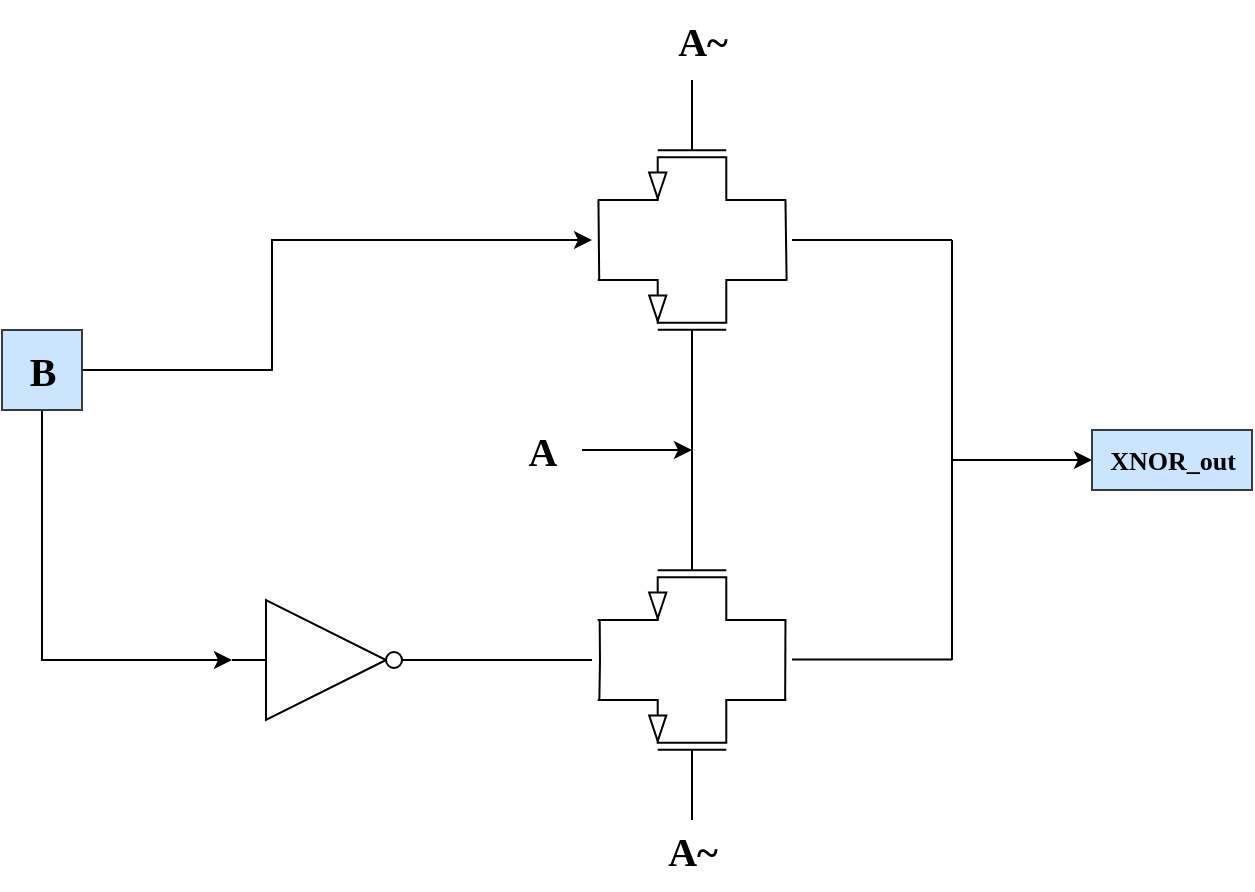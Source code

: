 <mxfile version="24.4.0" type="github">
  <diagram name="第 1 页" id="Uyb7mkhRMvKoV3EUCWld">
    <mxGraphModel dx="989" dy="487" grid="1" gridSize="10" guides="1" tooltips="1" connect="1" arrows="1" fold="1" page="1" pageScale="1" pageWidth="827" pageHeight="1169" math="0" shadow="0">
      <root>
        <mxCell id="0" />
        <mxCell id="1" parent="0" />
        <mxCell id="yEc16eZDOD0CSL22KtZ5-3" value="" style="verticalLabelPosition=bottom;shadow=0;dashed=0;align=center;html=1;verticalAlign=top;shape=mxgraph.electrical.logic_gates.inverter_2" vertex="1" parent="1">
          <mxGeometry x="300" y="440" width="100" height="60" as="geometry" />
        </mxCell>
        <mxCell id="yEc16eZDOD0CSL22KtZ5-14" style="edgeStyle=orthogonalEdgeStyle;rounded=0;orthogonalLoop=1;jettySize=auto;html=1;" edge="1" parent="1" source="yEc16eZDOD0CSL22KtZ5-4">
          <mxGeometry relative="1" as="geometry">
            <mxPoint x="480" y="260" as="targetPoint" />
            <Array as="points">
              <mxPoint x="320" y="325" />
              <mxPoint x="320" y="260" />
            </Array>
          </mxGeometry>
        </mxCell>
        <mxCell id="yEc16eZDOD0CSL22KtZ5-15" style="edgeStyle=orthogonalEdgeStyle;rounded=0;orthogonalLoop=1;jettySize=auto;html=1;entryX=0;entryY=0.5;entryDx=0;entryDy=0;entryPerimeter=0;" edge="1" parent="1" source="yEc16eZDOD0CSL22KtZ5-4" target="yEc16eZDOD0CSL22KtZ5-3">
          <mxGeometry relative="1" as="geometry">
            <mxPoint x="205" y="480" as="targetPoint" />
            <Array as="points">
              <mxPoint x="205" y="470" />
            </Array>
          </mxGeometry>
        </mxCell>
        <mxCell id="yEc16eZDOD0CSL22KtZ5-4" value="B" style="text;html=1;align=center;verticalAlign=middle;resizable=0;points=[];autosize=1;fillColor=#cce5ff;strokeColor=#36393d;fillStyle=auto;gradientColor=none;fontFamily=Times New Roman;fontSize=20;fontStyle=1" vertex="1" parent="1">
          <mxGeometry x="185" y="305" width="40" height="40" as="geometry" />
        </mxCell>
        <mxCell id="yEc16eZDOD0CSL22KtZ5-5" value="" style="verticalLabelPosition=bottom;shadow=0;dashed=0;align=center;html=1;verticalAlign=top;shape=mxgraph.electrical.transistors.pmos;pointerEvents=1;direction=north;" vertex="1" parent="1">
          <mxGeometry x="480" y="490" width="100" height="60" as="geometry" />
        </mxCell>
        <mxCell id="yEc16eZDOD0CSL22KtZ5-6" value="" style="verticalLabelPosition=bottom;shadow=0;dashed=0;align=center;html=1;verticalAlign=top;shape=mxgraph.electrical.transistors.nmos;pointerEvents=1;direction=south;" vertex="1" parent="1">
          <mxGeometry x="480" y="390" width="100" height="60" as="geometry" />
        </mxCell>
        <mxCell id="yEc16eZDOD0CSL22KtZ5-9" style="edgeStyle=orthogonalEdgeStyle;rounded=0;orthogonalLoop=1;jettySize=auto;html=1;exitX=0;exitY=0.5;exitDx=0;exitDy=0;exitPerimeter=0;curved=0;strokeColor=default;endArrow=none;endFill=0;" edge="1" parent="1" source="yEc16eZDOD0CSL22KtZ5-7" target="yEc16eZDOD0CSL22KtZ5-6">
          <mxGeometry relative="1" as="geometry" />
        </mxCell>
        <mxCell id="yEc16eZDOD0CSL22KtZ5-7" value="" style="verticalLabelPosition=bottom;shadow=0;dashed=0;align=center;html=1;verticalAlign=top;shape=mxgraph.electrical.transistors.pmos;pointerEvents=1;direction=north;" vertex="1" parent="1">
          <mxGeometry x="480" y="280" width="100" height="60" as="geometry" />
        </mxCell>
        <mxCell id="yEc16eZDOD0CSL22KtZ5-8" value="" style="verticalLabelPosition=bottom;shadow=0;dashed=0;align=center;html=1;verticalAlign=top;shape=mxgraph.electrical.transistors.nmos;pointerEvents=1;direction=south;" vertex="1" parent="1">
          <mxGeometry x="480" y="180" width="100" height="60" as="geometry" />
        </mxCell>
        <mxCell id="yEc16eZDOD0CSL22KtZ5-13" style="edgeStyle=orthogonalEdgeStyle;rounded=0;orthogonalLoop=1;jettySize=auto;html=1;" edge="1" parent="1" source="yEc16eZDOD0CSL22KtZ5-11">
          <mxGeometry relative="1" as="geometry">
            <mxPoint x="530" y="365" as="targetPoint" />
          </mxGeometry>
        </mxCell>
        <mxCell id="yEc16eZDOD0CSL22KtZ5-11" value="A" style="text;html=1;align=center;verticalAlign=middle;resizable=0;points=[];autosize=1;strokeColor=none;fillColor=none;fontFamily=Times New Roman;fontStyle=1;fontSize=20;" vertex="1" parent="1">
          <mxGeometry x="435" y="345" width="40" height="40" as="geometry" />
        </mxCell>
        <mxCell id="yEc16eZDOD0CSL22KtZ5-17" value="" style="endArrow=none;html=1;rounded=0;entryX=1.002;entryY=1.725;entryDx=0;entryDy=0;entryPerimeter=0;exitX=0.998;exitY=-0.715;exitDx=0;exitDy=0;exitPerimeter=0;" edge="1" parent="1" source="yEc16eZDOD0CSL22KtZ5-7" target="yEc16eZDOD0CSL22KtZ5-8">
          <mxGeometry width="50" height="50" relative="1" as="geometry">
            <mxPoint x="490" y="280" as="sourcePoint" />
            <mxPoint x="540" y="230" as="targetPoint" />
          </mxGeometry>
        </mxCell>
        <mxCell id="yEc16eZDOD0CSL22KtZ5-18" value="A~" style="text;html=1;align=center;verticalAlign=middle;resizable=0;points=[];autosize=1;strokeColor=none;fillColor=none;fontFamily=Times New Roman;fontSize=20;fontStyle=1" vertex="1" parent="1">
          <mxGeometry x="505" y="545" width="50" height="40" as="geometry" />
        </mxCell>
        <mxCell id="yEc16eZDOD0CSL22KtZ5-19" value="A~" style="text;html=1;align=center;verticalAlign=middle;resizable=0;points=[];autosize=1;strokeColor=none;fillColor=none;fontFamily=Times New Roman;fontSize=20;fontStyle=1" vertex="1" parent="1">
          <mxGeometry x="510" y="140" width="50" height="40" as="geometry" />
        </mxCell>
        <mxCell id="yEc16eZDOD0CSL22KtZ5-20" value="" style="endArrow=none;html=1;rounded=0;" edge="1" parent="1">
          <mxGeometry width="50" height="50" relative="1" as="geometry">
            <mxPoint x="400" y="470" as="sourcePoint" />
            <mxPoint x="480" y="470" as="targetPoint" />
          </mxGeometry>
        </mxCell>
        <mxCell id="yEc16eZDOD0CSL22KtZ5-21" value="" style="endArrow=none;html=1;rounded=0;exitX=0.996;exitY=-0.713;exitDx=0;exitDy=0;exitPerimeter=0;entryX=0.994;entryY=1.709;entryDx=0;entryDy=0;entryPerimeter=0;" edge="1" parent="1" source="yEc16eZDOD0CSL22KtZ5-5" target="yEc16eZDOD0CSL22KtZ5-6">
          <mxGeometry width="50" height="50" relative="1" as="geometry">
            <mxPoint x="435" y="500" as="sourcePoint" />
            <mxPoint x="485" y="450" as="targetPoint" />
            <Array as="points">
              <mxPoint x="484" y="470" />
            </Array>
          </mxGeometry>
        </mxCell>
        <mxCell id="yEc16eZDOD0CSL22KtZ5-22" value="" style="endArrow=none;html=1;rounded=0;entryX=1.005;entryY=-0.724;entryDx=0;entryDy=0;entryPerimeter=0;exitX=0.994;exitY=1.739;exitDx=0;exitDy=0;exitPerimeter=0;" edge="1" parent="1" source="yEc16eZDOD0CSL22KtZ5-7" target="yEc16eZDOD0CSL22KtZ5-8">
          <mxGeometry width="50" height="50" relative="1" as="geometry">
            <mxPoint x="590" y="290" as="sourcePoint" />
            <mxPoint x="640" y="240" as="targetPoint" />
          </mxGeometry>
        </mxCell>
        <mxCell id="yEc16eZDOD0CSL22KtZ5-24" value="" style="endArrow=none;html=1;rounded=0;entryX=0.999;entryY=-0.724;entryDx=0;entryDy=0;entryPerimeter=0;exitX=1.003;exitY=1.72;exitDx=0;exitDy=0;exitPerimeter=0;" edge="1" parent="1" source="yEc16eZDOD0CSL22KtZ5-5" target="yEc16eZDOD0CSL22KtZ5-6">
          <mxGeometry width="50" height="50" relative="1" as="geometry">
            <mxPoint x="550" y="490" as="sourcePoint" />
            <mxPoint x="600" y="440" as="targetPoint" />
          </mxGeometry>
        </mxCell>
        <mxCell id="yEc16eZDOD0CSL22KtZ5-26" value="" style="endArrow=none;html=1;rounded=0;" edge="1" parent="1">
          <mxGeometry width="50" height="50" relative="1" as="geometry">
            <mxPoint x="580" y="260" as="sourcePoint" />
            <mxPoint x="660" y="260" as="targetPoint" />
          </mxGeometry>
        </mxCell>
        <mxCell id="yEc16eZDOD0CSL22KtZ5-27" value="" style="endArrow=none;html=1;rounded=0;" edge="1" parent="1">
          <mxGeometry width="50" height="50" relative="1" as="geometry">
            <mxPoint x="580" y="469.8" as="sourcePoint" />
            <mxPoint x="660" y="469.8" as="targetPoint" />
          </mxGeometry>
        </mxCell>
        <mxCell id="yEc16eZDOD0CSL22KtZ5-28" value="" style="endArrow=none;html=1;rounded=0;" edge="1" parent="1">
          <mxGeometry width="50" height="50" relative="1" as="geometry">
            <mxPoint x="660" y="470" as="sourcePoint" />
            <mxPoint x="660" y="260" as="targetPoint" />
          </mxGeometry>
        </mxCell>
        <mxCell id="yEc16eZDOD0CSL22KtZ5-29" value="" style="endArrow=classic;html=1;rounded=0;" edge="1" parent="1">
          <mxGeometry width="50" height="50" relative="1" as="geometry">
            <mxPoint x="660" y="370" as="sourcePoint" />
            <mxPoint x="730" y="370" as="targetPoint" />
          </mxGeometry>
        </mxCell>
        <mxCell id="yEc16eZDOD0CSL22KtZ5-30" value="XNOR_out" style="text;html=1;align=center;verticalAlign=middle;resizable=0;points=[];autosize=1;strokeColor=#36393d;fillColor=#cce5ff;fontStyle=1;fontFamily=Times New Roman;fontSize=13;" vertex="1" parent="1">
          <mxGeometry x="730" y="355" width="80" height="30" as="geometry" />
        </mxCell>
      </root>
    </mxGraphModel>
  </diagram>
</mxfile>
